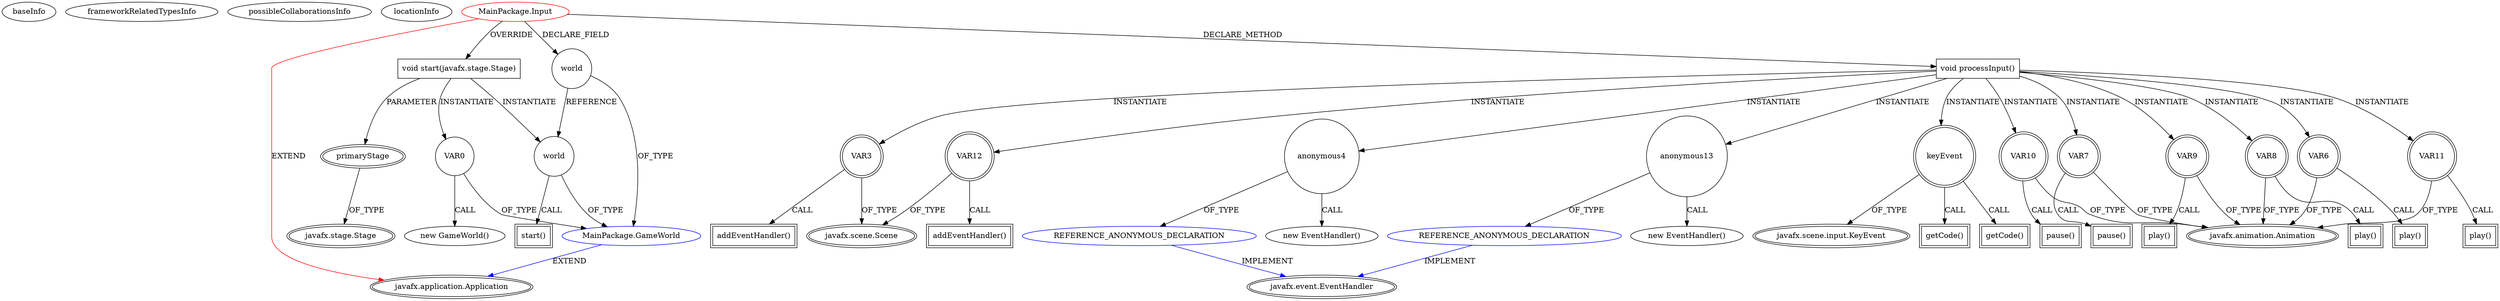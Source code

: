 digraph {
baseInfo[graphId=4665,category="extension_graph",isAnonymous=false,possibleRelation=true]
frameworkRelatedTypesInfo[0="javafx.application.Application"]
possibleCollaborationsInfo[0="4665~CLIENT_METHOD_DECLARATION-INSTANTIATION-~javafx.application.Application ~javafx.event.EventHandler ~false~true",1="4665~OVERRIDING_METHOD_DECLARATION-METHOD_CALL-OVERRIDING_METHOD_DECLARATION-INSTANTIATION-FIELD_DECLARATION-~javafx.application.Application ~javafx.application.Application ~false~false"]
locationInfo[projectName="vholmer-VeryAccess",filePath="/vholmer-VeryAccess/VeryAccess-master/src/MainPackage/Input.java",contextSignature="Input",graphId="4665"]
0[label="MainPackage.Input",vertexType="ROOT_CLIENT_CLASS_DECLARATION",isFrameworkType=false,color=red]
1[label="javafx.application.Application",vertexType="FRAMEWORK_CLASS_TYPE",isFrameworkType=true,peripheries=2]
2[label="world",vertexType="FIELD_DECLARATION",isFrameworkType=false,shape=circle]
3[label="MainPackage.GameWorld",vertexType="REFERENCE_CLIENT_CLASS_DECLARATION",isFrameworkType=false,color=blue]
5[label="void start(javafx.stage.Stage)",vertexType="OVERRIDING_METHOD_DECLARATION",isFrameworkType=false,shape=box]
6[label="primaryStage",vertexType="PARAMETER_DECLARATION",isFrameworkType=true,peripheries=2]
7[label="javafx.stage.Stage",vertexType="FRAMEWORK_CLASS_TYPE",isFrameworkType=true,peripheries=2]
9[label="VAR0",vertexType="VARIABLE_EXPRESION",isFrameworkType=false,shape=circle]
8[label="new GameWorld()",vertexType="CONSTRUCTOR_CALL",isFrameworkType=false]
11[label="world",vertexType="VARIABLE_EXPRESION",isFrameworkType=false,shape=circle]
12[label="start()",vertexType="INSIDE_CALL",isFrameworkType=true,peripheries=2,shape=box]
18[label="void processInput()",vertexType="CLIENT_METHOD_DECLARATION",isFrameworkType=false,shape=box]
19[label="VAR3",vertexType="VARIABLE_EXPRESION",isFrameworkType=true,peripheries=2,shape=circle]
21[label="javafx.scene.Scene",vertexType="FRAMEWORK_CLASS_TYPE",isFrameworkType=true,peripheries=2]
20[label="addEventHandler()",vertexType="INSIDE_CALL",isFrameworkType=true,peripheries=2,shape=box]
23[label="anonymous4",vertexType="VARIABLE_EXPRESION",isFrameworkType=false,shape=circle]
24[label="REFERENCE_ANONYMOUS_DECLARATION",vertexType="REFERENCE_ANONYMOUS_DECLARATION",isFrameworkType=false,color=blue]
25[label="javafx.event.EventHandler",vertexType="FRAMEWORK_INTERFACE_TYPE",isFrameworkType=true,peripheries=2]
22[label="new EventHandler()",vertexType="CONSTRUCTOR_CALL",isFrameworkType=false]
26[label="keyEvent",vertexType="VARIABLE_EXPRESION",isFrameworkType=true,peripheries=2,shape=circle]
28[label="javafx.scene.input.KeyEvent",vertexType="FRAMEWORK_CLASS_TYPE",isFrameworkType=true,peripheries=2]
27[label="getCode()",vertexType="INSIDE_CALL",isFrameworkType=true,peripheries=2,shape=box]
29[label="VAR6",vertexType="VARIABLE_EXPRESION",isFrameworkType=true,peripheries=2,shape=circle]
31[label="javafx.animation.Animation",vertexType="FRAMEWORK_CLASS_TYPE",isFrameworkType=true,peripheries=2]
30[label="play()",vertexType="INSIDE_CALL",isFrameworkType=true,peripheries=2,shape=box]
32[label="VAR7",vertexType="VARIABLE_EXPRESION",isFrameworkType=true,peripheries=2,shape=circle]
33[label="pause()",vertexType="INSIDE_CALL",isFrameworkType=true,peripheries=2,shape=box]
35[label="VAR8",vertexType="VARIABLE_EXPRESION",isFrameworkType=true,peripheries=2,shape=circle]
36[label="play()",vertexType="INSIDE_CALL",isFrameworkType=true,peripheries=2,shape=box]
38[label="VAR9",vertexType="VARIABLE_EXPRESION",isFrameworkType=true,peripheries=2,shape=circle]
39[label="play()",vertexType="INSIDE_CALL",isFrameworkType=true,peripheries=2,shape=box]
41[label="VAR10",vertexType="VARIABLE_EXPRESION",isFrameworkType=true,peripheries=2,shape=circle]
42[label="pause()",vertexType="INSIDE_CALL",isFrameworkType=true,peripheries=2,shape=box]
44[label="VAR11",vertexType="VARIABLE_EXPRESION",isFrameworkType=true,peripheries=2,shape=circle]
45[label="play()",vertexType="INSIDE_CALL",isFrameworkType=true,peripheries=2,shape=box]
47[label="VAR12",vertexType="VARIABLE_EXPRESION",isFrameworkType=true,peripheries=2,shape=circle]
48[label="addEventHandler()",vertexType="INSIDE_CALL",isFrameworkType=true,peripheries=2,shape=box]
51[label="anonymous13",vertexType="VARIABLE_EXPRESION",isFrameworkType=false,shape=circle]
52[label="REFERENCE_ANONYMOUS_DECLARATION",vertexType="REFERENCE_ANONYMOUS_DECLARATION",isFrameworkType=false,color=blue]
50[label="new EventHandler()",vertexType="CONSTRUCTOR_CALL",isFrameworkType=false]
55[label="getCode()",vertexType="INSIDE_CALL",isFrameworkType=true,peripheries=2,shape=box]
0->1[label="EXTEND",color=red]
0->2[label="DECLARE_FIELD"]
3->1[label="EXTEND",color=blue]
2->3[label="OF_TYPE"]
0->5[label="OVERRIDE"]
6->7[label="OF_TYPE"]
5->6[label="PARAMETER"]
5->9[label="INSTANTIATE"]
9->3[label="OF_TYPE"]
9->8[label="CALL"]
5->11[label="INSTANTIATE"]
2->11[label="REFERENCE"]
11->3[label="OF_TYPE"]
11->12[label="CALL"]
0->18[label="DECLARE_METHOD"]
18->19[label="INSTANTIATE"]
19->21[label="OF_TYPE"]
19->20[label="CALL"]
18->23[label="INSTANTIATE"]
24->25[label="IMPLEMENT",color=blue]
23->24[label="OF_TYPE"]
23->22[label="CALL"]
18->26[label="INSTANTIATE"]
26->28[label="OF_TYPE"]
26->27[label="CALL"]
18->29[label="INSTANTIATE"]
29->31[label="OF_TYPE"]
29->30[label="CALL"]
18->32[label="INSTANTIATE"]
32->31[label="OF_TYPE"]
32->33[label="CALL"]
18->35[label="INSTANTIATE"]
35->31[label="OF_TYPE"]
35->36[label="CALL"]
18->38[label="INSTANTIATE"]
38->31[label="OF_TYPE"]
38->39[label="CALL"]
18->41[label="INSTANTIATE"]
41->31[label="OF_TYPE"]
41->42[label="CALL"]
18->44[label="INSTANTIATE"]
44->31[label="OF_TYPE"]
44->45[label="CALL"]
18->47[label="INSTANTIATE"]
47->21[label="OF_TYPE"]
47->48[label="CALL"]
18->51[label="INSTANTIATE"]
52->25[label="IMPLEMENT",color=blue]
51->52[label="OF_TYPE"]
51->50[label="CALL"]
26->55[label="CALL"]
}
